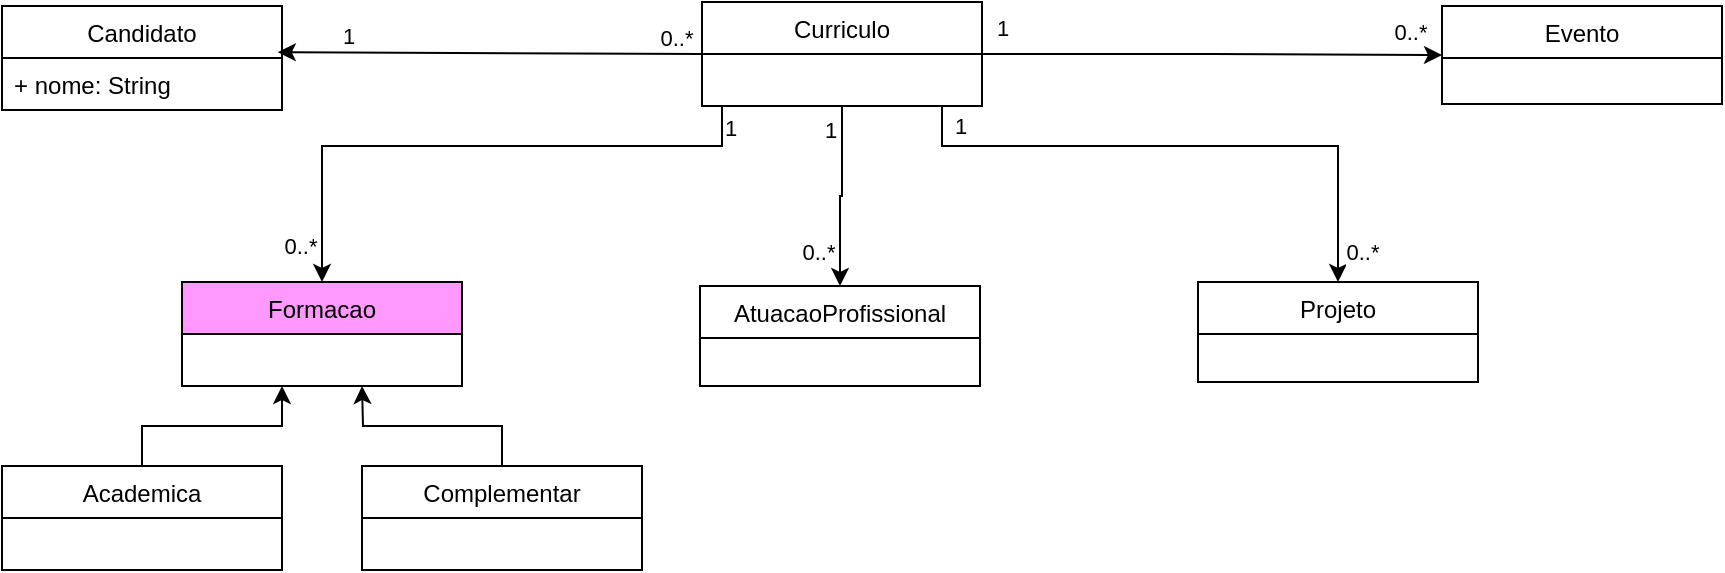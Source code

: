 <mxfile version="20.2.3" type="device"><diagram id="C5RBs43oDa-KdzZeNtuy" name="Page-1"><mxGraphModel dx="1106" dy="1064" grid="1" gridSize="10" guides="1" tooltips="1" connect="1" arrows="1" fold="1" page="1" pageScale="1" pageWidth="1169" pageHeight="827" math="0" shadow="0"><root><mxCell id="WIyWlLk6GJQsqaUBKTNV-0"/><mxCell id="WIyWlLk6GJQsqaUBKTNV-1" parent="WIyWlLk6GJQsqaUBKTNV-0"/><mxCell id="5pWUYSo_b0-4WmAFsa7C-0" value="Candidato" style="swimlane;fontStyle=0;childLayout=stackLayout;horizontal=1;startSize=26;fillColor=none;horizontalStack=0;resizeParent=1;resizeParentMax=0;resizeLast=0;collapsible=1;marginBottom=0;" vertex="1" parent="WIyWlLk6GJQsqaUBKTNV-1"><mxGeometry x="180" y="270" width="140" height="52" as="geometry"/></mxCell><mxCell id="5pWUYSo_b0-4WmAFsa7C-1" value="+ nome: String" style="text;strokeColor=none;fillColor=none;align=left;verticalAlign=top;spacingLeft=4;spacingRight=4;overflow=hidden;rotatable=0;points=[[0,0.5],[1,0.5]];portConstraint=eastwest;" vertex="1" parent="5pWUYSo_b0-4WmAFsa7C-0"><mxGeometry y="26" width="140" height="26" as="geometry"/></mxCell><mxCell id="5pWUYSo_b0-4WmAFsa7C-10" style="edgeStyle=orthogonalEdgeStyle;rounded=0;orthogonalLoop=1;jettySize=auto;html=1;entryX=0.985;entryY=-0.112;entryDx=0;entryDy=0;entryPerimeter=0;exitX=0;exitY=0.5;exitDx=0;exitDy=0;" edge="1" parent="WIyWlLk6GJQsqaUBKTNV-1" source="5pWUYSo_b0-4WmAFsa7C-4" target="5pWUYSo_b0-4WmAFsa7C-1"><mxGeometry relative="1" as="geometry"><mxPoint x="470" y="300" as="sourcePoint"/><mxPoint x="470" y="418" as="targetPoint"/><Array as="points"><mxPoint x="530" y="293"/></Array></mxGeometry></mxCell><mxCell id="5pWUYSo_b0-4WmAFsa7C-11" value="0..*" style="edgeLabel;html=1;align=center;verticalAlign=middle;resizable=0;points=[];" vertex="1" connectable="0" parent="5pWUYSo_b0-4WmAFsa7C-10"><mxGeometry x="-0.78" relative="1" as="geometry"><mxPoint x="10" y="-8" as="offset"/></mxGeometry></mxCell><mxCell id="5pWUYSo_b0-4WmAFsa7C-12" value="1" style="edgeLabel;html=1;align=center;verticalAlign=middle;resizable=0;points=[];" vertex="1" connectable="0" parent="5pWUYSo_b0-4WmAFsa7C-10"><mxGeometry x="0.704" y="1" relative="1" as="geometry"><mxPoint x="3" y="-9" as="offset"/></mxGeometry></mxCell><mxCell id="5pWUYSo_b0-4WmAFsa7C-29" style="edgeStyle=orthogonalEdgeStyle;rounded=0;orthogonalLoop=1;jettySize=auto;html=1;" edge="1" parent="WIyWlLk6GJQsqaUBKTNV-1" source="5pWUYSo_b0-4WmAFsa7C-4" target="5pWUYSo_b0-4WmAFsa7C-28"><mxGeometry relative="1" as="geometry"/></mxCell><mxCell id="5pWUYSo_b0-4WmAFsa7C-34" style="edgeStyle=orthogonalEdgeStyle;rounded=0;orthogonalLoop=1;jettySize=auto;html=1;entryX=0.5;entryY=0;entryDx=0;entryDy=0;" edge="1" parent="WIyWlLk6GJQsqaUBKTNV-1" source="5pWUYSo_b0-4WmAFsa7C-4" target="5pWUYSo_b0-4WmAFsa7C-32"><mxGeometry relative="1" as="geometry"><Array as="points"><mxPoint x="650" y="340"/><mxPoint x="848" y="340"/></Array></mxGeometry></mxCell><mxCell id="5pWUYSo_b0-4WmAFsa7C-40" style="edgeStyle=orthogonalEdgeStyle;rounded=0;orthogonalLoop=1;jettySize=auto;html=1;" edge="1" parent="WIyWlLk6GJQsqaUBKTNV-1" source="5pWUYSo_b0-4WmAFsa7C-4" target="5pWUYSo_b0-4WmAFsa7C-37"><mxGeometry relative="1" as="geometry"/></mxCell><mxCell id="5pWUYSo_b0-4WmAFsa7C-4" value="Curriculo" style="swimlane;fontStyle=0;childLayout=stackLayout;horizontal=1;startSize=26;fillColor=none;horizontalStack=0;resizeParent=1;resizeParentMax=0;resizeLast=0;collapsible=1;marginBottom=0;" vertex="1" parent="WIyWlLk6GJQsqaUBKTNV-1"><mxGeometry x="530" y="268" width="140" height="52" as="geometry"/></mxCell><mxCell id="5pWUYSo_b0-4WmAFsa7C-18" value="Formacao" style="swimlane;fontStyle=0;childLayout=stackLayout;horizontal=1;startSize=26;fillColor=#FF99FF;horizontalStack=0;resizeParent=1;resizeParentMax=0;resizeLast=0;collapsible=1;marginBottom=0;" vertex="1" parent="WIyWlLk6GJQsqaUBKTNV-1"><mxGeometry x="270" y="408" width="140" height="52" as="geometry"/></mxCell><mxCell id="5pWUYSo_b0-4WmAFsa7C-26" style="edgeStyle=orthogonalEdgeStyle;rounded=0;orthogonalLoop=1;jettySize=auto;html=1;" edge="1" parent="WIyWlLk6GJQsqaUBKTNV-1" source="5pWUYSo_b0-4WmAFsa7C-20"><mxGeometry relative="1" as="geometry"><mxPoint x="320" y="460" as="targetPoint"/><Array as="points"><mxPoint x="250" y="480"/><mxPoint x="320" y="480"/></Array></mxGeometry></mxCell><mxCell id="5pWUYSo_b0-4WmAFsa7C-20" value="Academica" style="swimlane;fontStyle=0;childLayout=stackLayout;horizontal=1;startSize=26;fillColor=none;horizontalStack=0;resizeParent=1;resizeParentMax=0;resizeLast=0;collapsible=1;marginBottom=0;" vertex="1" parent="WIyWlLk6GJQsqaUBKTNV-1"><mxGeometry x="180" y="500" width="140" height="52" as="geometry"/></mxCell><mxCell id="5pWUYSo_b0-4WmAFsa7C-22" style="edgeStyle=orthogonalEdgeStyle;rounded=0;orthogonalLoop=1;jettySize=auto;html=1;entryX=0.5;entryY=0;entryDx=0;entryDy=0;" edge="1" parent="WIyWlLk6GJQsqaUBKTNV-1" target="5pWUYSo_b0-4WmAFsa7C-18"><mxGeometry relative="1" as="geometry"><mxPoint x="540" y="320" as="sourcePoint"/><mxPoint x="360" y="339.998" as="targetPoint"/><Array as="points"><mxPoint x="540" y="320"/><mxPoint x="540" y="340"/><mxPoint x="340" y="340"/></Array></mxGeometry></mxCell><mxCell id="5pWUYSo_b0-4WmAFsa7C-23" value="0..*" style="edgeLabel;html=1;align=center;verticalAlign=middle;resizable=0;points=[];" vertex="1" connectable="0" parent="5pWUYSo_b0-4WmAFsa7C-22"><mxGeometry x="-0.78" relative="1" as="geometry"><mxPoint x="-200" y="50" as="offset"/></mxGeometry></mxCell><mxCell id="5pWUYSo_b0-4WmAFsa7C-24" value="1" style="edgeLabel;html=1;align=center;verticalAlign=middle;resizable=0;points=[];" vertex="1" connectable="0" parent="5pWUYSo_b0-4WmAFsa7C-22"><mxGeometry x="0.704" y="1" relative="1" as="geometry"><mxPoint x="203" y="-35" as="offset"/></mxGeometry></mxCell><mxCell id="5pWUYSo_b0-4WmAFsa7C-27" style="edgeStyle=orthogonalEdgeStyle;rounded=0;orthogonalLoop=1;jettySize=auto;html=1;" edge="1" parent="WIyWlLk6GJQsqaUBKTNV-1" source="5pWUYSo_b0-4WmAFsa7C-25"><mxGeometry relative="1" as="geometry"><mxPoint x="360" y="460" as="targetPoint"/></mxGeometry></mxCell><mxCell id="5pWUYSo_b0-4WmAFsa7C-25" value="Complementar" style="swimlane;fontStyle=0;childLayout=stackLayout;horizontal=1;startSize=26;fillColor=none;horizontalStack=0;resizeParent=1;resizeParentMax=0;resizeLast=0;collapsible=1;marginBottom=0;" vertex="1" parent="WIyWlLk6GJQsqaUBKTNV-1"><mxGeometry x="360" y="500" width="140" height="52" as="geometry"/></mxCell><mxCell id="5pWUYSo_b0-4WmAFsa7C-28" value="AtuacaoProfissional" style="swimlane;fontStyle=0;childLayout=stackLayout;horizontal=1;startSize=26;fillColor=none;horizontalStack=0;resizeParent=1;resizeParentMax=0;resizeLast=0;collapsible=1;marginBottom=0;" vertex="1" parent="WIyWlLk6GJQsqaUBKTNV-1"><mxGeometry x="529" y="410" width="140" height="50" as="geometry"/></mxCell><mxCell id="5pWUYSo_b0-4WmAFsa7C-30" value="0..*" style="edgeLabel;html=1;align=center;verticalAlign=middle;resizable=0;points=[];" vertex="1" connectable="0" parent="WIyWlLk6GJQsqaUBKTNV-1"><mxGeometry x="587.421" y="393" as="geometry"/></mxCell><mxCell id="5pWUYSo_b0-4WmAFsa7C-31" value="1" style="edgeLabel;html=1;align=center;verticalAlign=middle;resizable=0;points=[];" vertex="1" connectable="0" parent="WIyWlLk6GJQsqaUBKTNV-1"><mxGeometry x="594.0" y="331.263" as="geometry"/></mxCell><mxCell id="5pWUYSo_b0-4WmAFsa7C-32" value="Projeto" style="swimlane;fontStyle=0;childLayout=stackLayout;horizontal=1;startSize=26;fillColor=none;horizontalStack=0;resizeParent=1;resizeParentMax=0;resizeLast=0;collapsible=1;marginBottom=0;" vertex="1" parent="WIyWlLk6GJQsqaUBKTNV-1"><mxGeometry x="778" y="408" width="140" height="50" as="geometry"/></mxCell><mxCell id="5pWUYSo_b0-4WmAFsa7C-35" value="1" style="edgeLabel;html=1;align=center;verticalAlign=middle;resizable=0;points=[];" vertex="1" connectable="0" parent="WIyWlLk6GJQsqaUBKTNV-1"><mxGeometry x="599.001" y="419" as="geometry"><mxPoint x="60" y="-89" as="offset"/></mxGeometry></mxCell><mxCell id="5pWUYSo_b0-4WmAFsa7C-36" value="0..*" style="edgeLabel;html=1;align=center;verticalAlign=middle;resizable=0;points=[];" vertex="1" connectable="0" parent="WIyWlLk6GJQsqaUBKTNV-1"><mxGeometry x="860.001" y="393" as="geometry"/></mxCell><mxCell id="5pWUYSo_b0-4WmAFsa7C-37" value="Evento" style="swimlane;fontStyle=0;childLayout=stackLayout;horizontal=1;startSize=26;fillColor=none;horizontalStack=0;resizeParent=1;resizeParentMax=0;resizeLast=0;collapsible=1;marginBottom=0;" vertex="1" parent="WIyWlLk6GJQsqaUBKTNV-1"><mxGeometry x="900" y="270" width="140" height="49" as="geometry"/></mxCell><mxCell id="5pWUYSo_b0-4WmAFsa7C-41" value="1" style="edgeLabel;html=1;align=center;verticalAlign=middle;resizable=0;points=[];" vertex="1" connectable="0" parent="WIyWlLk6GJQsqaUBKTNV-1"><mxGeometry x="620.001" y="370" as="geometry"><mxPoint x="60" y="-89" as="offset"/></mxGeometry></mxCell><mxCell id="5pWUYSo_b0-4WmAFsa7C-42" value="0..*" style="edgeLabel;html=1;align=center;verticalAlign=middle;resizable=0;points=[];" vertex="1" connectable="0" parent="WIyWlLk6GJQsqaUBKTNV-1"><mxGeometry x="861.001" y="407" as="geometry"><mxPoint x="23" y="-124" as="offset"/></mxGeometry></mxCell></root></mxGraphModel></diagram></mxfile>